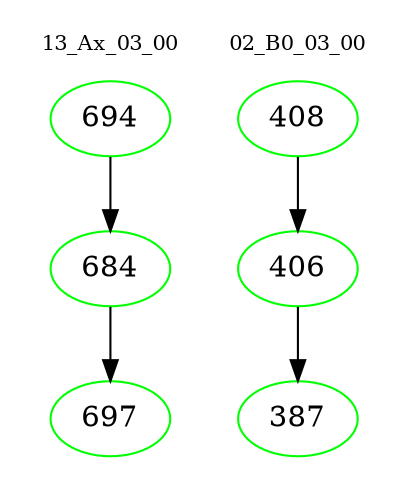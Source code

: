 digraph{
subgraph cluster_0 {
color = white
label = "13_Ax_03_00";
fontsize=10;
T0_694 [label="694", color="green"]
T0_694 -> T0_684 [color="black"]
T0_684 [label="684", color="green"]
T0_684 -> T0_697 [color="black"]
T0_697 [label="697", color="green"]
}
subgraph cluster_1 {
color = white
label = "02_B0_03_00";
fontsize=10;
T1_408 [label="408", color="green"]
T1_408 -> T1_406 [color="black"]
T1_406 [label="406", color="green"]
T1_406 -> T1_387 [color="black"]
T1_387 [label="387", color="green"]
}
}
